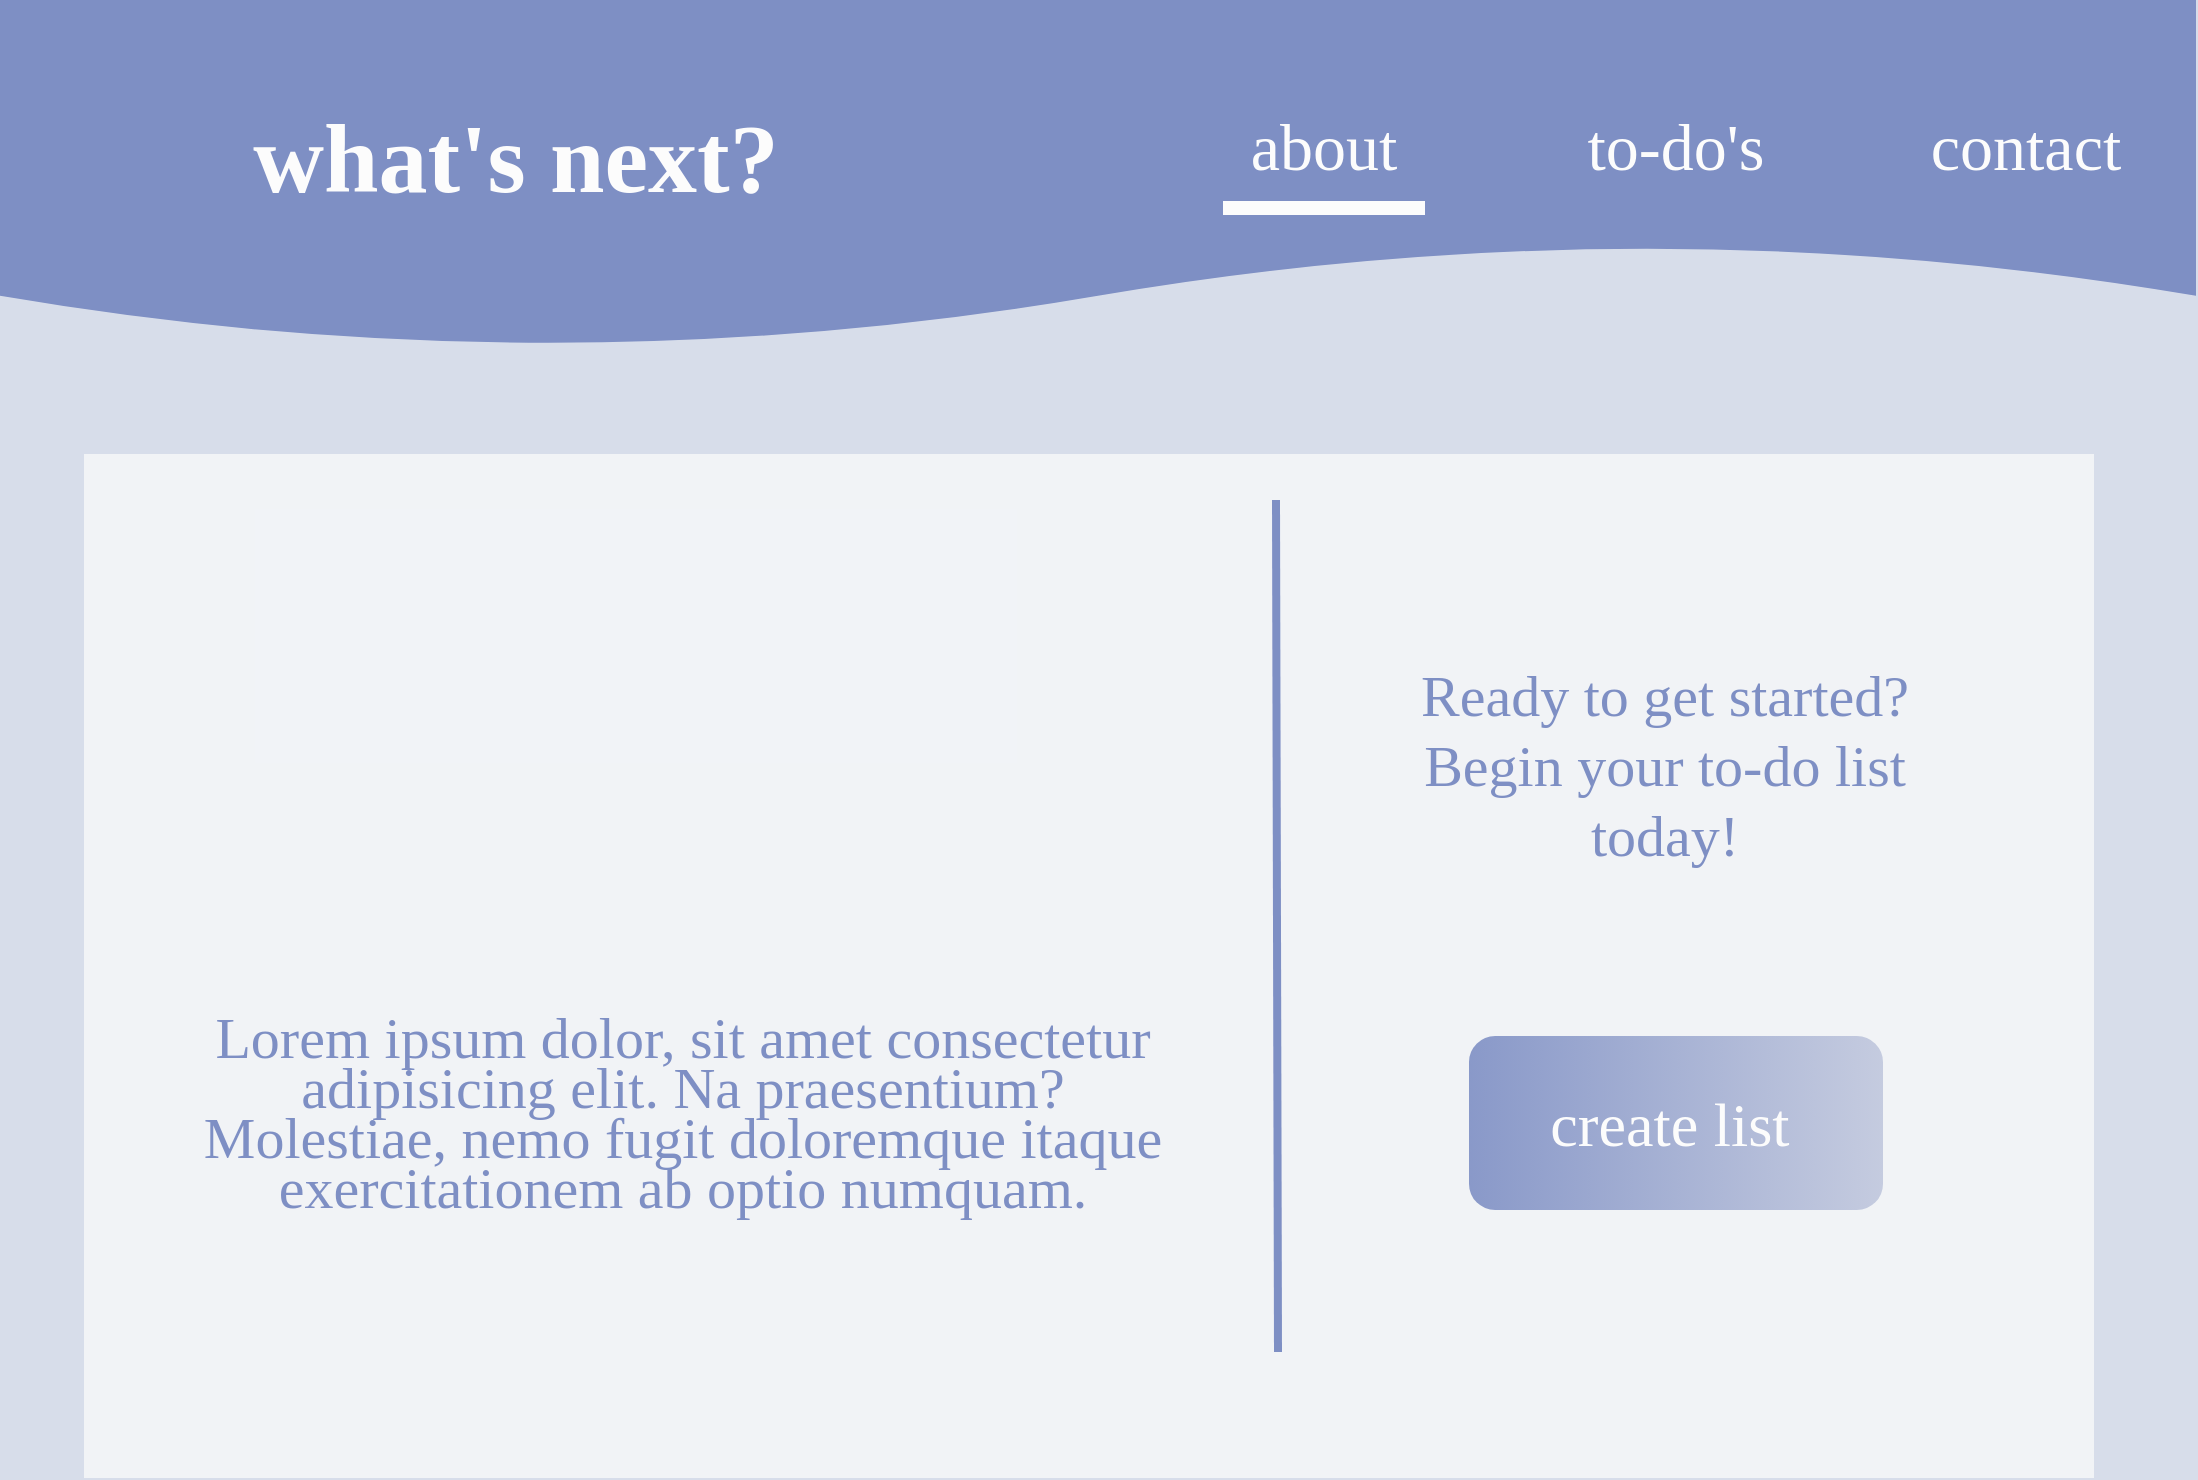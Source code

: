 <mxfile version="23.1.4" type="github" pages="3">
  <diagram name="about" id="1If8ik47z-EvnuW82aWN">
    <mxGraphModel dx="1357" dy="877" grid="0" gridSize="10" guides="1" tooltips="1" connect="1" arrows="1" fold="1" page="1" pageScale="1" pageWidth="1100" pageHeight="850" background="#d7ddea" math="0" shadow="0">
      <root>
        <mxCell id="0" />
        <mxCell id="1" parent="0" />
        <mxCell id="QB2XW46jtYO2xofO12Qh-4" value="" style="shape=document;whiteSpace=wrap;html=1;boundedLbl=1;strokeColor=none;fillColor=#7e8fc4;" vertex="1" parent="1">
          <mxGeometry y="2" width="1098" height="174" as="geometry" />
        </mxCell>
        <mxCell id="QB2XW46jtYO2xofO12Qh-3" value="&lt;font face=&quot;Tahoma&quot; color=&quot;#fcfcfc&quot; style=&quot;font-size: 49px;&quot;&gt;what&#39;s next?&lt;/font&gt;" style="text;html=1;align=center;verticalAlign=middle;whiteSpace=wrap;rounded=0;fontSize=54;fontFamily=Tahoma;fontStyle=1;fontColor=#f5f4f4;" vertex="1" parent="1">
          <mxGeometry x="80" y="28" width="356" height="103" as="geometry" />
        </mxCell>
        <mxCell id="QB2XW46jtYO2xofO12Qh-6" value="&lt;font face=&quot;Verdana&quot; style=&quot;font-size: 33px;&quot;&gt;about&lt;/font&gt;" style="text;html=1;align=center;verticalAlign=middle;whiteSpace=wrap;rounded=0;fontColor=#FCFCFC;" vertex="1" parent="1">
          <mxGeometry x="591" y="53" width="142" height="46" as="geometry" />
        </mxCell>
        <mxCell id="QB2XW46jtYO2xofO12Qh-7" value="&lt;font face=&quot;Verdana&quot; style=&quot;font-size: 33px;&quot;&gt;to-do&#39;s&lt;/font&gt;" style="text;html=1;align=center;verticalAlign=middle;whiteSpace=wrap;rounded=0;fontColor=#FCFCFC;" vertex="1" parent="1">
          <mxGeometry x="767" y="53" width="142" height="46" as="geometry" />
        </mxCell>
        <mxCell id="QB2XW46jtYO2xofO12Qh-8" value="&lt;font face=&quot;Verdana&quot; style=&quot;font-size: 33px;&quot;&gt;contact&lt;/font&gt;" style="text;html=1;align=center;verticalAlign=middle;whiteSpace=wrap;rounded=0;fontColor=#FCFCFC;" vertex="1" parent="1">
          <mxGeometry x="942" y="53" width="142" height="46" as="geometry" />
        </mxCell>
        <mxCell id="QB2XW46jtYO2xofO12Qh-10" value="" style="rounded=0;whiteSpace=wrap;html=1;strokeColor=none;fillColor=#FCFCFC;opacity=70;" vertex="1" parent="1">
          <mxGeometry x="42" y="229" width="1005" height="512" as="geometry" />
        </mxCell>
        <mxCell id="QB2XW46jtYO2xofO12Qh-11" value="" style="endArrow=none;html=1;rounded=0;fontColor=#faf9f9;fontSize=19;strokeColor=#FCFCFC;strokeWidth=7;" edge="1" parent="1">
          <mxGeometry width="50" height="50" relative="1" as="geometry">
            <mxPoint x="611.5" y="106" as="sourcePoint" />
            <mxPoint x="712.5" y="106" as="targetPoint" />
          </mxGeometry>
        </mxCell>
        <mxCell id="QB2XW46jtYO2xofO12Qh-15" value="" style="endArrow=none;html=1;rounded=0;strokeWidth=4;strokeColor=#7e8fc4;" edge="1" parent="1">
          <mxGeometry width="50" height="50" relative="1" as="geometry">
            <mxPoint x="639" y="678" as="sourcePoint" />
            <mxPoint x="638" y="252" as="targetPoint" />
          </mxGeometry>
        </mxCell>
        <mxCell id="QB2XW46jtYO2xofO12Qh-16" value="" style="rounded=1;whiteSpace=wrap;html=1;glass=0;shadow=0;strokeColor=none;opacity=90;fillColor=#7e8fc4;gradientColor=#c0c7dd;gradientDirection=east;" vertex="1" parent="1">
          <mxGeometry x="734.5" y="520" width="207" height="87" as="geometry" />
        </mxCell>
        <mxCell id="QB2XW46jtYO2xofO12Qh-17" value="&lt;font color=&quot;#fcfcfc&quot; face=&quot;Verdana&quot; style=&quot;font-size: 31px;&quot;&gt;create list&lt;/font&gt;" style="text;html=1;align=center;verticalAlign=middle;whiteSpace=wrap;rounded=0;" vertex="1" parent="1">
          <mxGeometry x="746" y="528.5" width="178" height="70" as="geometry" />
        </mxCell>
        <mxCell id="QB2XW46jtYO2xofO12Qh-18" value="&lt;div style=&quot;line-height: 19px;&quot;&gt;&lt;div style=&quot;&quot;&gt;&lt;font face=&quot;Verdana&quot; style=&quot;font-size: 29px;&quot;&gt;Lorem ipsum dolor, sit amet consectetur adipisicing elit. Na praesentium? Molestiae, nemo fugit doloremque itaque exercitationem ab optio numquam.&lt;/font&gt;&lt;/div&gt;&lt;/div&gt;" style="text;html=1;align=center;verticalAlign=middle;whiteSpace=wrap;rounded=0;fontColor=#7e8fc4;" vertex="1" parent="1">
          <mxGeometry x="94.5" y="425" width="493" height="271" as="geometry" />
        </mxCell>
        <mxCell id="QB2XW46jtYO2xofO12Qh-20" value="" style="shape=image;html=1;verticalAlign=top;verticalLabelPosition=bottom;labelBackgroundColor=#ffffff;imageAspect=0;aspect=fixed;image=https://cdn0.iconfinder.com/data/icons/phosphor-regular-vol-3/256/note-pencil-128.png" vertex="1" parent="1">
          <mxGeometry x="277" y="302" width="128" height="128" as="geometry" />
        </mxCell>
        <mxCell id="QB2XW46jtYO2xofO12Qh-22" value="&lt;div style=&quot;line-height: 120%; font-size: 29px;&quot;&gt;&lt;div style=&quot;line-height: 120%;&quot;&gt;&lt;font face=&quot;Verdana&quot; style=&quot;font-size: 29px;&quot;&gt;Ready to get started?&lt;/font&gt;&lt;/div&gt;&lt;div style=&quot;line-height: 120%;&quot;&gt;&lt;font face=&quot;Verdana&quot; style=&quot;font-size: 29px;&quot;&gt;Begin your to-do list today!&lt;/font&gt;&lt;/div&gt;&lt;/div&gt;" style="text;html=1;align=center;verticalAlign=middle;whiteSpace=wrap;rounded=0;fontColor=#7e8fc4;" vertex="1" parent="1">
          <mxGeometry x="700" y="283" width="265" height="204" as="geometry" />
        </mxCell>
      </root>
    </mxGraphModel>
  </diagram>
  <diagram name="to-do&#39;s" id="88qHZK59x2_23fnWb673">
    <mxGraphModel dx="1357" dy="877" grid="0" gridSize="10" guides="1" tooltips="1" connect="1" arrows="1" fold="1" page="1" pageScale="1" pageWidth="1100" pageHeight="850" background="#d7ddea" math="0" shadow="0">
      <root>
        <mxCell id="-aTsq5urXxs0u9CCa6Md-0" />
        <mxCell id="-aTsq5urXxs0u9CCa6Md-1" parent="-aTsq5urXxs0u9CCa6Md-0" />
        <mxCell id="SzKzglW3gaf_3EHTB7v1-1" value="" style="rounded=1;whiteSpace=wrap;html=1;fillColor=#d3d7e4;strokeColor=#7e8fc4;strokeWidth=2;gradientColor=#7e8fc4;gradientDirection=west;" vertex="1" parent="-aTsq5urXxs0u9CCa6Md-1">
          <mxGeometry x="138" y="703.5" width="825" height="85" as="geometry" />
        </mxCell>
        <mxCell id="SzKzglW3gaf_3EHTB7v1-0" value="" style="rounded=1;whiteSpace=wrap;html=1;fillColor=#d3d7e4;strokeColor=#7e8fc4;strokeWidth=2;gradientColor=#7e8fc4;gradientDirection=west;" vertex="1" parent="-aTsq5urXxs0u9CCa6Md-1">
          <mxGeometry x="138" y="586" width="825" height="85" as="geometry" />
        </mxCell>
        <mxCell id="-aTsq5urXxs0u9CCa6Md-2" value="" style="shape=document;whiteSpace=wrap;html=1;boundedLbl=1;strokeColor=none;fillColor=#7e8fc4;" vertex="1" parent="-aTsq5urXxs0u9CCa6Md-1">
          <mxGeometry y="2" width="1098" height="174" as="geometry" />
        </mxCell>
        <mxCell id="-aTsq5urXxs0u9CCa6Md-3" value="&lt;font face=&quot;Tahoma&quot; color=&quot;#fcfcfc&quot; style=&quot;font-size: 49px;&quot;&gt;what&#39;s next?&lt;/font&gt;" style="text;html=1;align=center;verticalAlign=middle;whiteSpace=wrap;rounded=0;fontSize=54;fontFamily=Tahoma;fontStyle=1;fontColor=#f5f4f4;" vertex="1" parent="-aTsq5urXxs0u9CCa6Md-1">
          <mxGeometry x="80" y="28" width="356" height="103" as="geometry" />
        </mxCell>
        <mxCell id="-aTsq5urXxs0u9CCa6Md-4" value="&lt;font face=&quot;Verdana&quot; style=&quot;font-size: 33px;&quot;&gt;about&lt;/font&gt;" style="text;html=1;align=center;verticalAlign=middle;whiteSpace=wrap;rounded=0;fontColor=#FCFCFC;" vertex="1" parent="-aTsq5urXxs0u9CCa6Md-1">
          <mxGeometry x="591" y="53" width="142" height="46" as="geometry" />
        </mxCell>
        <mxCell id="-aTsq5urXxs0u9CCa6Md-5" value="&lt;font face=&quot;Verdana&quot; style=&quot;font-size: 33px;&quot;&gt;to-do&#39;s&lt;/font&gt;" style="text;html=1;align=center;verticalAlign=middle;whiteSpace=wrap;rounded=0;fontColor=#FCFCFC;" vertex="1" parent="-aTsq5urXxs0u9CCa6Md-1">
          <mxGeometry x="767" y="53" width="142" height="46" as="geometry" />
        </mxCell>
        <mxCell id="-aTsq5urXxs0u9CCa6Md-8" value="" style="endArrow=none;html=1;rounded=0;fontColor=#faf9f9;fontSize=19;strokeColor=#FCFCFC;strokeWidth=7;" edge="1" parent="-aTsq5urXxs0u9CCa6Md-1">
          <mxGeometry width="50" height="50" relative="1" as="geometry">
            <mxPoint x="763" y="104" as="sourcePoint" />
            <mxPoint x="912" y="104" as="targetPoint" />
          </mxGeometry>
        </mxCell>
        <mxCell id="BbHxOSCwloFKecRjZFvZ-2" value="&lt;font face=&quot;Verdana&quot; style=&quot;font-size: 33px;&quot;&gt;contact&lt;/font&gt;" style="text;html=1;align=center;verticalAlign=middle;whiteSpace=wrap;rounded=0;fontColor=#FCFCFC;" vertex="1" parent="-aTsq5urXxs0u9CCa6Md-1">
          <mxGeometry x="952" y="58" width="142" height="46" as="geometry" />
        </mxCell>
        <mxCell id="BbHxOSCwloFKecRjZFvZ-8" value="" style="endArrow=none;html=1;rounded=0;strokeColor=#7e8fc4;strokeWidth=3;" edge="1" parent="-aTsq5urXxs0u9CCa6Md-1">
          <mxGeometry width="50" height="50" relative="1" as="geometry">
            <mxPoint x="106" y="345" as="sourcePoint" />
            <mxPoint x="995" y="345" as="targetPoint" />
          </mxGeometry>
        </mxCell>
        <mxCell id="BbHxOSCwloFKecRjZFvZ-11" value="" style="group" vertex="1" connectable="0" parent="-aTsq5urXxs0u9CCa6Md-1">
          <mxGeometry x="192.5" y="367" width="713" height="46" as="geometry" />
        </mxCell>
        <mxCell id="BbHxOSCwloFKecRjZFvZ-4" value="&lt;font color=&quot;#7e8fc4&quot; face=&quot;Verdana&quot; style=&quot;font-size: 32px;&quot;&gt;all&lt;/font&gt;" style="text;html=1;align=center;verticalAlign=middle;whiteSpace=wrap;rounded=0;fontColor=#FCFCFC;fontStyle=0;fontSize=32;" vertex="1" parent="BbHxOSCwloFKecRjZFvZ-11">
          <mxGeometry width="142" height="46" as="geometry" />
        </mxCell>
        <mxCell id="BbHxOSCwloFKecRjZFvZ-5" value="&lt;font color=&quot;#7e8fc4&quot; face=&quot;Verdana&quot; style=&quot;font-size: 32px;&quot;&gt;completed&lt;/font&gt;" style="text;html=1;align=center;verticalAlign=middle;whiteSpace=wrap;rounded=0;fontColor=#FCFCFC;fontStyle=0;fontSize=32;" vertex="1" parent="BbHxOSCwloFKecRjZFvZ-11">
          <mxGeometry x="231" width="187" height="46" as="geometry" />
        </mxCell>
        <mxCell id="BbHxOSCwloFKecRjZFvZ-7" value="&lt;font color=&quot;#7e8fc4&quot; face=&quot;Verdana&quot; style=&quot;font-size: 32px;&quot;&gt;incomplete&lt;/font&gt;" style="text;html=1;align=center;verticalAlign=middle;whiteSpace=wrap;rounded=0;fontColor=#FCFCFC;fontStyle=0;fontSize=32;" vertex="1" parent="BbHxOSCwloFKecRjZFvZ-11">
          <mxGeometry x="526" width="187" height="46" as="geometry" />
        </mxCell>
        <mxCell id="BbHxOSCwloFKecRjZFvZ-13" value="" style="endArrow=none;html=1;rounded=0;fontColor=#faf9f9;fontSize=19;strokeColor=#7e8fc4;strokeWidth=7;" edge="1" parent="BbHxOSCwloFKecRjZFvZ-11">
          <mxGeometry width="50" height="50" relative="1" as="geometry">
            <mxPoint x="20.5" y="49" as="sourcePoint" />
            <mxPoint x="121.5" y="49" as="targetPoint" />
          </mxGeometry>
        </mxCell>
        <mxCell id="BbHxOSCwloFKecRjZFvZ-12" value="" style="group" vertex="1" connectable="0" parent="-aTsq5urXxs0u9CCa6Md-1">
          <mxGeometry x="122" y="240" width="827.5" height="71" as="geometry" />
        </mxCell>
        <mxCell id="BbHxOSCwloFKecRjZFvZ-0" value="" style="rounded=1;whiteSpace=wrap;html=1;fillColor=#ebeef5;strokeColor=#7e8fc4;strokeWidth=2;" vertex="1" parent="BbHxOSCwloFKecRjZFvZ-12">
          <mxGeometry y="2" width="825" height="69" as="geometry" />
        </mxCell>
        <mxCell id="BbHxOSCwloFKecRjZFvZ-1" value="" style="rounded=1;whiteSpace=wrap;html=1;fillColor=#7e8fc4;strokeColor=#7e8fc4;strokeWidth=2;" vertex="1" parent="BbHxOSCwloFKecRjZFvZ-12">
          <mxGeometry x="688" width="137" height="69" as="geometry" />
        </mxCell>
        <mxCell id="-aTsq5urXxs0u9CCa6Md-6" value="&lt;font face=&quot;Verdana&quot; style=&quot;font-size: 27px;&quot;&gt;add task&lt;/font&gt;" style="text;html=1;align=center;verticalAlign=middle;whiteSpace=wrap;rounded=0;fontColor=#FCFCFC;" vertex="1" parent="BbHxOSCwloFKecRjZFvZ-12">
          <mxGeometry x="685.5" y="11" width="142" height="46" as="geometry" />
        </mxCell>
        <mxCell id="BbHxOSCwloFKecRjZFvZ-3" value="&lt;font color=&quot;#7e8fc4&quot; face=&quot;Verdana&quot; style=&quot;font-size: 33px;&quot;&gt;what&#39;s next for today?&lt;/font&gt;" style="text;html=1;align=left;verticalAlign=middle;whiteSpace=wrap;rounded=0;fontColor=#FCFCFC;" vertex="1" parent="BbHxOSCwloFKecRjZFvZ-12">
          <mxGeometry x="12.5" y="13" width="388" height="46" as="geometry" />
        </mxCell>
        <mxCell id="BbHxOSCwloFKecRjZFvZ-10" value="" style="rounded=1;whiteSpace=wrap;html=1;fillColor=#d3d7e4;strokeColor=#7e8fc4;strokeWidth=2;gradientColor=#7e8fc4;gradientDirection=west;" vertex="1" parent="-aTsq5urXxs0u9CCa6Md-1">
          <mxGeometry x="138" y="472" width="825" height="85" as="geometry" />
        </mxCell>
        <mxCell id="BbHxOSCwloFKecRjZFvZ-15" value="" style="shape=image;html=1;verticalAlign=top;verticalLabelPosition=bottom;labelBackgroundColor=#ffffff;imageAspect=0;aspect=fixed;image=https://cdn3.iconfinder.com/data/icons/user-interface-169/32/trash-128.png" vertex="1" parent="-aTsq5urXxs0u9CCa6Md-1">
          <mxGeometry x="880.5" y="487.5" width="54" height="54" as="geometry" />
        </mxCell>
        <mxCell id="BbHxOSCwloFKecRjZFvZ-16" value="" style="shape=image;html=1;verticalAlign=top;verticalLabelPosition=bottom;labelBackgroundColor=#ffffff;imageAspect=0;aspect=fixed;image=https://cdn1.iconfinder.com/data/icons/material-core/18/create-128.png" vertex="1" parent="-aTsq5urXxs0u9CCa6Md-1">
          <mxGeometry x="816" y="491.5" width="47" height="47" as="geometry" />
        </mxCell>
        <mxCell id="BbHxOSCwloFKecRjZFvZ-17" value="&lt;font color=&quot;#ffffff&quot; face=&quot;Verdana&quot; style=&quot;font-size: 33px;&quot;&gt;get groceries&lt;/font&gt;" style="text;html=1;align=left;verticalAlign=middle;whiteSpace=wrap;rounded=0;fontColor=#FCFCFC;" vertex="1" parent="-aTsq5urXxs0u9CCa6Md-1">
          <mxGeometry x="171.5" y="490" width="388" height="46" as="geometry" />
        </mxCell>
        <mxCell id="BbHxOSCwloFKecRjZFvZ-21" value="" style="shape=image;html=1;verticalAlign=top;verticalLabelPosition=bottom;labelBackgroundColor=#ffffff;imageAspect=0;aspect=fixed;image=https://cdn3.iconfinder.com/data/icons/user-interface-169/32/trash-128.png" vertex="1" parent="-aTsq5urXxs0u9CCa6Md-1">
          <mxGeometry x="880.5" y="608.5" width="54" height="54" as="geometry" />
        </mxCell>
        <mxCell id="BbHxOSCwloFKecRjZFvZ-22" value="" style="shape=image;html=1;verticalAlign=top;verticalLabelPosition=bottom;labelBackgroundColor=#ffffff;imageAspect=0;aspect=fixed;image=https://cdn1.iconfinder.com/data/icons/material-core/18/create-128.png" vertex="1" parent="-aTsq5urXxs0u9CCa6Md-1">
          <mxGeometry x="816" y="612.5" width="47" height="47" as="geometry" />
        </mxCell>
        <mxCell id="BbHxOSCwloFKecRjZFvZ-23" value="&lt;font color=&quot;#ffffff&quot; face=&quot;Verdana&quot; style=&quot;font-size: 33px;&quot;&gt;make appointment&lt;/font&gt;" style="text;html=1;align=left;verticalAlign=middle;whiteSpace=wrap;rounded=0;fontColor=#FCFCFC;" vertex="1" parent="-aTsq5urXxs0u9CCa6Md-1">
          <mxGeometry x="171.5" y="611" width="388" height="46" as="geometry" />
        </mxCell>
        <mxCell id="BbHxOSCwloFKecRjZFvZ-26" value="" style="shape=image;html=1;verticalAlign=top;verticalLabelPosition=bottom;labelBackgroundColor=#ffffff;imageAspect=0;aspect=fixed;image=https://cdn3.iconfinder.com/data/icons/user-interface-169/32/trash-128.png" vertex="1" parent="-aTsq5urXxs0u9CCa6Md-1">
          <mxGeometry x="879" y="720.5" width="54" height="54" as="geometry" />
        </mxCell>
        <mxCell id="BbHxOSCwloFKecRjZFvZ-27" value="" style="shape=image;html=1;verticalAlign=top;verticalLabelPosition=bottom;labelBackgroundColor=#ffffff;imageAspect=0;aspect=fixed;image=https://cdn1.iconfinder.com/data/icons/material-core/18/create-128.png" vertex="1" parent="-aTsq5urXxs0u9CCa6Md-1">
          <mxGeometry x="814.5" y="724.5" width="47" height="47" as="geometry" />
        </mxCell>
        <mxCell id="BbHxOSCwloFKecRjZFvZ-28" value="&lt;font color=&quot;#ffffff&quot; face=&quot;Verdana&quot; style=&quot;font-size: 33px;&quot;&gt;jog at the park&lt;/font&gt;" style="text;html=1;align=left;verticalAlign=middle;whiteSpace=wrap;rounded=0;fontColor=#FCFCFC;" vertex="1" parent="-aTsq5urXxs0u9CCa6Md-1">
          <mxGeometry x="170" y="723" width="388" height="46" as="geometry" />
        </mxCell>
      </root>
    </mxGraphModel>
  </diagram>
  <diagram name="contact" id="y9jzp24zEBl13AemyesQ">
    <mxGraphModel dx="1357" dy="877" grid="0" gridSize="10" guides="1" tooltips="1" connect="1" arrows="1" fold="1" page="1" pageScale="1" pageWidth="1100" pageHeight="850" background="#d7ddea" math="0" shadow="0">
      <root>
        <mxCell id="uO0KXTditFFxfExgykaX-0" />
        <mxCell id="uO0KXTditFFxfExgykaX-1" parent="uO0KXTditFFxfExgykaX-0" />
        <mxCell id="uO0KXTditFFxfExgykaX-2" value="" style="shape=document;whiteSpace=wrap;html=1;boundedLbl=1;strokeColor=none;fillColor=#7e8fc4;" vertex="1" parent="uO0KXTditFFxfExgykaX-1">
          <mxGeometry y="2" width="1098" height="174" as="geometry" />
        </mxCell>
        <mxCell id="uO0KXTditFFxfExgykaX-3" value="&lt;font face=&quot;Tahoma&quot; color=&quot;#fcfcfc&quot; style=&quot;font-size: 49px;&quot;&gt;what&#39;s next?&lt;/font&gt;" style="text;html=1;align=center;verticalAlign=middle;whiteSpace=wrap;rounded=0;fontSize=54;fontFamily=Tahoma;fontStyle=1;fontColor=#f5f4f4;" vertex="1" parent="uO0KXTditFFxfExgykaX-1">
          <mxGeometry x="80" y="28" width="356" height="103" as="geometry" />
        </mxCell>
        <mxCell id="uO0KXTditFFxfExgykaX-4" value="&lt;font face=&quot;Verdana&quot; style=&quot;font-size: 33px;&quot;&gt;about&lt;/font&gt;" style="text;html=1;align=center;verticalAlign=middle;whiteSpace=wrap;rounded=0;fontColor=#FCFCFC;" vertex="1" parent="uO0KXTditFFxfExgykaX-1">
          <mxGeometry x="591" y="53" width="142" height="46" as="geometry" />
        </mxCell>
        <mxCell id="uO0KXTditFFxfExgykaX-5" value="&lt;font face=&quot;Verdana&quot; style=&quot;font-size: 33px;&quot;&gt;to-do&#39;s&lt;/font&gt;" style="text;html=1;align=center;verticalAlign=middle;whiteSpace=wrap;rounded=0;fontColor=#FCFCFC;" vertex="1" parent="uO0KXTditFFxfExgykaX-1">
          <mxGeometry x="767" y="53" width="142" height="46" as="geometry" />
        </mxCell>
        <mxCell id="uO0KXTditFFxfExgykaX-6" value="" style="endArrow=none;html=1;rounded=0;fontColor=#faf9f9;fontSize=19;strokeColor=#FCFCFC;strokeWidth=7;" edge="1" parent="uO0KXTditFFxfExgykaX-1">
          <mxGeometry width="50" height="50" relative="1" as="geometry">
            <mxPoint x="958" y="104" as="sourcePoint" />
            <mxPoint x="1094" y="104" as="targetPoint" />
          </mxGeometry>
        </mxCell>
        <mxCell id="uO0KXTditFFxfExgykaX-7" value="&lt;font face=&quot;Verdana&quot; style=&quot;font-size: 33px;&quot;&gt;contact&lt;/font&gt;" style="text;html=1;align=center;verticalAlign=middle;whiteSpace=wrap;rounded=0;fontColor=#FCFCFC;" vertex="1" parent="uO0KXTditFFxfExgykaX-1">
          <mxGeometry x="952" y="58" width="142" height="46" as="geometry" />
        </mxCell>
        <mxCell id="uO0KXTditFFxfExgykaX-15" value="" style="rounded=1;whiteSpace=wrap;html=1;fillColor=#ebeef5;strokeColor=#7e8fc4;strokeWidth=2;" vertex="1" parent="uO0KXTditFFxfExgykaX-1">
          <mxGeometry x="207" y="216" width="678.5" height="69" as="geometry" />
        </mxCell>
        <mxCell id="uO0KXTditFFxfExgykaX-18" value="&lt;font color=&quot;#c2c8db&quot; face=&quot;Verdana&quot; style=&quot;font-size: 33px;&quot;&gt;John&lt;/font&gt;" style="text;html=1;align=left;verticalAlign=middle;whiteSpace=wrap;rounded=0;fontColor=#FCFCFC;" vertex="1" parent="uO0KXTditFFxfExgykaX-1">
          <mxGeometry x="361.5" y="227.5" width="388" height="46" as="geometry" />
        </mxCell>
        <mxCell id="AIBJAdsWzl179kr4EovN-1" value="" style="group" vertex="1" connectable="0" parent="uO0KXTditFFxfExgykaX-1">
          <mxGeometry x="206" y="216" width="142" height="69" as="geometry" />
        </mxCell>
        <mxCell id="uO0KXTditFFxfExgykaX-16" value="" style="rounded=1;whiteSpace=wrap;html=1;fillColor=#7e8fc4;strokeColor=#7e8fc4;strokeWidth=2;" vertex="1" parent="AIBJAdsWzl179kr4EovN-1">
          <mxGeometry x="2.5" width="137" height="69" as="geometry" />
        </mxCell>
        <mxCell id="uO0KXTditFFxfExgykaX-17" value="&lt;font face=&quot;Verdana&quot; style=&quot;font-size: 31px;&quot;&gt;first&lt;/font&gt;" style="text;html=1;align=center;verticalAlign=middle;whiteSpace=wrap;rounded=0;fontColor=#FCFCFC;" vertex="1" parent="AIBJAdsWzl179kr4EovN-1">
          <mxGeometry y="11" width="142" height="46" as="geometry" />
        </mxCell>
        <mxCell id="AIBJAdsWzl179kr4EovN-2" value="" style="rounded=1;whiteSpace=wrap;html=1;fillColor=#ebeef5;strokeColor=#7e8fc4;strokeWidth=2;" vertex="1" parent="uO0KXTditFFxfExgykaX-1">
          <mxGeometry x="207" y="310" width="678.5" height="69" as="geometry" />
        </mxCell>
        <mxCell id="AIBJAdsWzl179kr4EovN-3" value="&lt;font color=&quot;#c2c8db&quot; face=&quot;Verdana&quot; style=&quot;font-size: 33px;&quot;&gt;Doe&lt;/font&gt;" style="text;html=1;align=left;verticalAlign=middle;whiteSpace=wrap;rounded=0;fontColor=#FCFCFC;" vertex="1" parent="uO0KXTditFFxfExgykaX-1">
          <mxGeometry x="361.5" y="321.5" width="388" height="46" as="geometry" />
        </mxCell>
        <mxCell id="AIBJAdsWzl179kr4EovN-4" value="" style="group" vertex="1" connectable="0" parent="uO0KXTditFFxfExgykaX-1">
          <mxGeometry x="206" y="310" width="142" height="69" as="geometry" />
        </mxCell>
        <mxCell id="AIBJAdsWzl179kr4EovN-5" value="" style="rounded=1;whiteSpace=wrap;html=1;fillColor=#7e8fc4;strokeColor=#7e8fc4;strokeWidth=2;" vertex="1" parent="AIBJAdsWzl179kr4EovN-4">
          <mxGeometry x="2.5" width="137" height="69" as="geometry" />
        </mxCell>
        <mxCell id="AIBJAdsWzl179kr4EovN-6" value="&lt;font face=&quot;Verdana&quot; style=&quot;font-size: 31px;&quot;&gt;last&lt;/font&gt;" style="text;html=1;align=center;verticalAlign=middle;whiteSpace=wrap;rounded=0;fontColor=#FCFCFC;" vertex="1" parent="AIBJAdsWzl179kr4EovN-4">
          <mxGeometry y="11" width="142" height="46" as="geometry" />
        </mxCell>
        <mxCell id="AIBJAdsWzl179kr4EovN-7" value="" style="rounded=1;whiteSpace=wrap;html=1;fillColor=#ebeef5;strokeColor=#7e8fc4;strokeWidth=2;" vertex="1" parent="uO0KXTditFFxfExgykaX-1">
          <mxGeometry x="208" y="400" width="678.5" height="69" as="geometry" />
        </mxCell>
        <mxCell id="AIBJAdsWzl179kr4EovN-8" value="&lt;font color=&quot;#c2c8db&quot; face=&quot;Verdana&quot; style=&quot;font-size: 33px;&quot;&gt;johndoe@email.com&lt;/font&gt;" style="text;html=1;align=left;verticalAlign=middle;whiteSpace=wrap;rounded=0;fontColor=#FCFCFC;" vertex="1" parent="uO0KXTditFFxfExgykaX-1">
          <mxGeometry x="362.5" y="411.5" width="388" height="46" as="geometry" />
        </mxCell>
        <mxCell id="AIBJAdsWzl179kr4EovN-9" value="" style="group" vertex="1" connectable="0" parent="uO0KXTditFFxfExgykaX-1">
          <mxGeometry x="207" y="400" width="142" height="69" as="geometry" />
        </mxCell>
        <mxCell id="AIBJAdsWzl179kr4EovN-10" value="" style="rounded=1;whiteSpace=wrap;html=1;fillColor=#7e8fc4;strokeColor=#7e8fc4;strokeWidth=2;" vertex="1" parent="AIBJAdsWzl179kr4EovN-9">
          <mxGeometry x="2.5" width="137" height="69" as="geometry" />
        </mxCell>
        <mxCell id="AIBJAdsWzl179kr4EovN-11" value="&lt;font face=&quot;Verdana&quot;&gt;&lt;span style=&quot;font-size: 31px;&quot;&gt;email&lt;/span&gt;&lt;/font&gt;" style="text;html=1;align=center;verticalAlign=middle;whiteSpace=wrap;rounded=0;fontColor=#FCFCFC;" vertex="1" parent="AIBJAdsWzl179kr4EovN-9">
          <mxGeometry y="11" width="142" height="46" as="geometry" />
        </mxCell>
        <mxCell id="AIBJAdsWzl179kr4EovN-12" value="" style="rounded=1;whiteSpace=wrap;html=1;fillColor=#ebeef5;strokeColor=#7e8fc4;strokeWidth=2;" vertex="1" parent="uO0KXTditFFxfExgykaX-1">
          <mxGeometry x="211" y="489" width="678.5" height="244" as="geometry" />
        </mxCell>
        <mxCell id="AIBJAdsWzl179kr4EovN-13" value="&lt;font face=&quot;Verdana&quot; color=&quot;#c2c8db&quot;&gt;&lt;span style=&quot;font-size: 33px;&quot;&gt;Comments&lt;/span&gt;&lt;/font&gt;" style="text;html=1;align=left;verticalAlign=middle;whiteSpace=wrap;rounded=0;fontColor=#FCFCFC;" vertex="1" parent="uO0KXTditFFxfExgykaX-1">
          <mxGeometry x="239" y="500.5" width="514.5" height="46" as="geometry" />
        </mxCell>
        <mxCell id="AIBJAdsWzl179kr4EovN-14" value="" style="group;fillColor=none;gradientColor=default;" vertex="1" connectable="0" parent="uO0KXTditFFxfExgykaX-1">
          <mxGeometry x="362.5" y="749" width="377" height="69" as="geometry" />
        </mxCell>
        <mxCell id="AIBJAdsWzl179kr4EovN-15" value="" style="rounded=1;whiteSpace=wrap;html=1;fillColor=#7e8fc4;strokeColor=#7e8fc4;strokeWidth=2;gradientColor=#bec8e4;gradientDirection=east;" vertex="1" parent="AIBJAdsWzl179kr4EovN-14">
          <mxGeometry x="5.497" width="363.725" height="69" as="geometry" />
        </mxCell>
        <mxCell id="AIBJAdsWzl179kr4EovN-16" value="&lt;font face=&quot;Verdana&quot; style=&quot;font-size: 31px;&quot;&gt;send&lt;/font&gt;" style="text;html=1;align=center;verticalAlign=middle;whiteSpace=wrap;rounded=0;fontColor=#FCFCFC;" vertex="1" parent="AIBJAdsWzl179kr4EovN-14">
          <mxGeometry x="110.5" y="11.5" width="142" height="46" as="geometry" />
        </mxCell>
      </root>
    </mxGraphModel>
  </diagram>
</mxfile>
